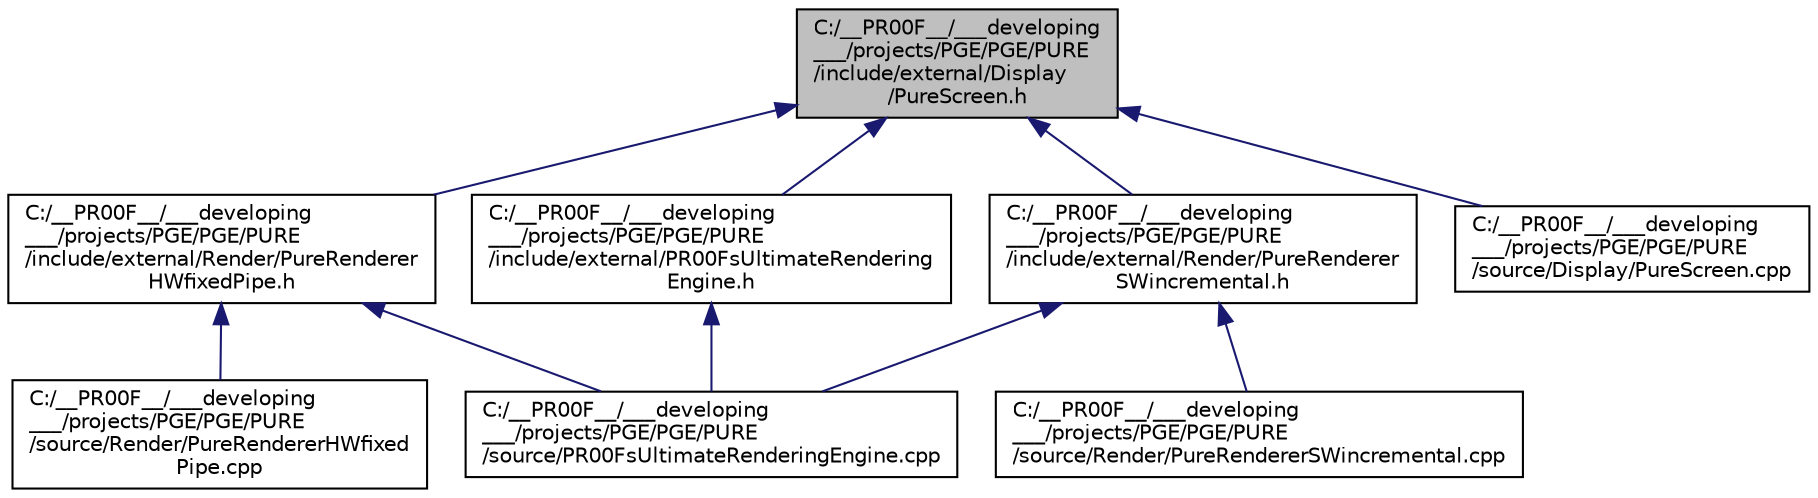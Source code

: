 digraph "C:/__PR00F__/___developing___/projects/PGE/PGE/PURE/include/external/Display/PureScreen.h"
{
 // LATEX_PDF_SIZE
  edge [fontname="Helvetica",fontsize="10",labelfontname="Helvetica",labelfontsize="10"];
  node [fontname="Helvetica",fontsize="10",shape=record];
  Node1 [label="C:/__PR00F__/___developing\l___/projects/PGE/PGE/PURE\l/include/external/Display\l/PureScreen.h",height=0.2,width=0.4,color="black", fillcolor="grey75", style="filled", fontcolor="black",tooltip=" "];
  Node1 -> Node2 [dir="back",color="midnightblue",fontsize="10",style="solid",fontname="Helvetica"];
  Node2 [label="C:/__PR00F__/___developing\l___/projects/PGE/PGE/PURE\l/include/external/PR00FsUltimateRendering\lEngine.h",height=0.2,width=0.4,color="black", fillcolor="white", style="filled",URL="$_p_r00_fs_ultimate_rendering_engine_8h.html",tooltip=" "];
  Node2 -> Node3 [dir="back",color="midnightblue",fontsize="10",style="solid",fontname="Helvetica"];
  Node3 [label="C:/__PR00F__/___developing\l___/projects/PGE/PGE/PURE\l/source/PR00FsUltimateRenderingEngine.cpp",height=0.2,width=0.4,color="black", fillcolor="white", style="filled",URL="$_p_r00_fs_ultimate_rendering_engine_8cpp.html",tooltip=" "];
  Node1 -> Node4 [dir="back",color="midnightblue",fontsize="10",style="solid",fontname="Helvetica"];
  Node4 [label="C:/__PR00F__/___developing\l___/projects/PGE/PGE/PURE\l/include/external/Render/PureRenderer\lHWfixedPipe.h",height=0.2,width=0.4,color="black", fillcolor="white", style="filled",URL="$_pure_renderer_h_wfixed_pipe_8h.html",tooltip=" "];
  Node4 -> Node3 [dir="back",color="midnightblue",fontsize="10",style="solid",fontname="Helvetica"];
  Node4 -> Node5 [dir="back",color="midnightblue",fontsize="10",style="solid",fontname="Helvetica"];
  Node5 [label="C:/__PR00F__/___developing\l___/projects/PGE/PGE/PURE\l/source/Render/PureRendererHWfixed\lPipe.cpp",height=0.2,width=0.4,color="black", fillcolor="white", style="filled",URL="$_pure_renderer_h_wfixed_pipe_8cpp.html",tooltip=" "];
  Node1 -> Node6 [dir="back",color="midnightblue",fontsize="10",style="solid",fontname="Helvetica"];
  Node6 [label="C:/__PR00F__/___developing\l___/projects/PGE/PGE/PURE\l/include/external/Render/PureRenderer\lSWincremental.h",height=0.2,width=0.4,color="black", fillcolor="white", style="filled",URL="$_pure_renderer_s_wincremental_8h.html",tooltip=" "];
  Node6 -> Node3 [dir="back",color="midnightblue",fontsize="10",style="solid",fontname="Helvetica"];
  Node6 -> Node7 [dir="back",color="midnightblue",fontsize="10",style="solid",fontname="Helvetica"];
  Node7 [label="C:/__PR00F__/___developing\l___/projects/PGE/PGE/PURE\l/source/Render/PureRendererSWincremental.cpp",height=0.2,width=0.4,color="black", fillcolor="white", style="filled",URL="$_pure_renderer_s_wincremental_8cpp.html",tooltip=" "];
  Node1 -> Node8 [dir="back",color="midnightblue",fontsize="10",style="solid",fontname="Helvetica"];
  Node8 [label="C:/__PR00F__/___developing\l___/projects/PGE/PGE/PURE\l/source/Display/PureScreen.cpp",height=0.2,width=0.4,color="black", fillcolor="white", style="filled",URL="$_pure_screen_8cpp.html",tooltip=" "];
}
